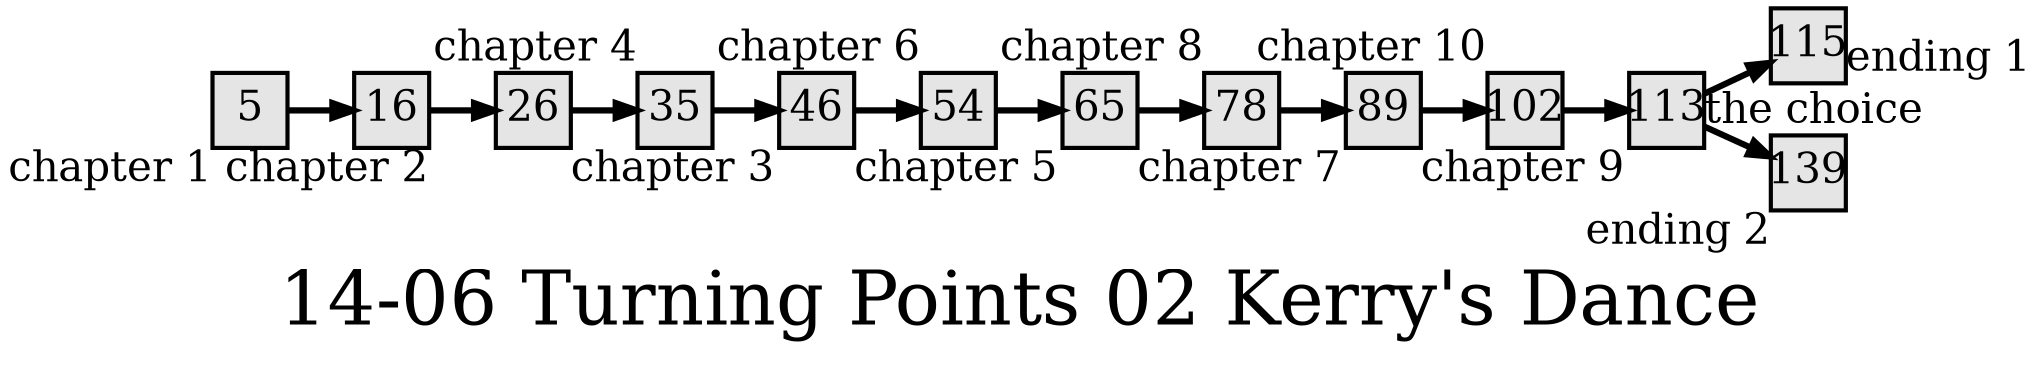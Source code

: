 digraph g{
  graph [ label="14-06 Turning Points 02 Kerry's Dance" rankdir=LR, ordering=out, fontsize=36, nodesep="0.35", ranksep="0.45"];
  node  [shape=rect, penwidth=2, fontsize=20, style=filled, fillcolor=grey90, margin="0,0", labelfloat=true, regular=true, fixedsize=true];
  edge  [labelfloat=true, penwidth=3, fontsize=12];
  5	[ xlabel="chapter 1" ];
  5 -> 16;
  16	[ xlabel="chapter 2" ];
  16 -> 26;
  26	[ xlabel="chapter 3" ];
  26 -> 35;
  35	[ xlabel="chapter 4" ];
  35 -> 46;
  46	[ xlabel="chapter 5" ];
  46 -> 54;
  54	[ xlabel="chapter 6" ];
  54 -> 65;
  65	[ xlabel="chapter 7" ];
  65 -> 78;
  78	[ xlabel="chapter 8" ];
  78 -> 89;
  89	[ xlabel="chapter 9" ];
  89 -> 102;
  102	[ xlabel="chapter 10" ];
  102 -> 113;
  113	[ xlabel="the choice" ];
  113 -> 115;
  113 -> 139;
  115	[ xlabel="ending 1" ];
  139	[ xlabel="ending 2" ];
}

